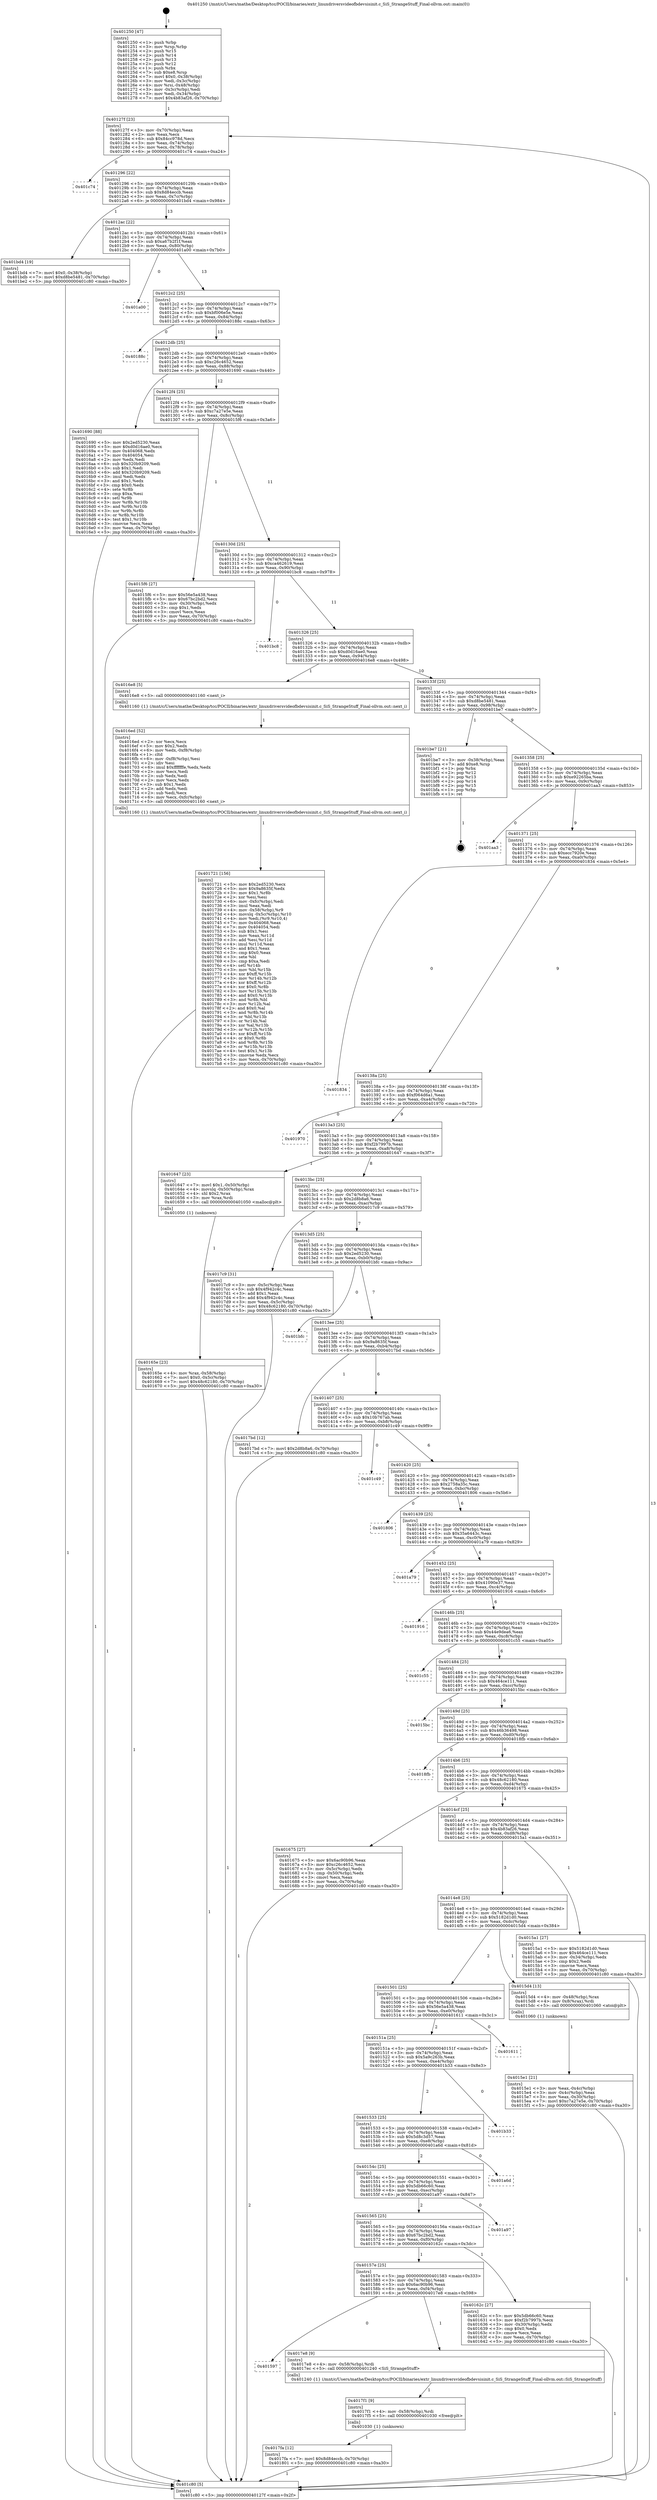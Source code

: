 digraph "0x401250" {
  label = "0x401250 (/mnt/c/Users/mathe/Desktop/tcc/POCII/binaries/extr_linuxdriversvideofbdevsisinit.c_SiS_StrangeStuff_Final-ollvm.out::main(0))"
  labelloc = "t"
  node[shape=record]

  Entry [label="",width=0.3,height=0.3,shape=circle,fillcolor=black,style=filled]
  "0x40127f" [label="{
     0x40127f [23]\l
     | [instrs]\l
     &nbsp;&nbsp;0x40127f \<+3\>: mov -0x70(%rbp),%eax\l
     &nbsp;&nbsp;0x401282 \<+2\>: mov %eax,%ecx\l
     &nbsp;&nbsp;0x401284 \<+6\>: sub $0x84cc978d,%ecx\l
     &nbsp;&nbsp;0x40128a \<+3\>: mov %eax,-0x74(%rbp)\l
     &nbsp;&nbsp;0x40128d \<+3\>: mov %ecx,-0x78(%rbp)\l
     &nbsp;&nbsp;0x401290 \<+6\>: je 0000000000401c74 \<main+0xa24\>\l
  }"]
  "0x401c74" [label="{
     0x401c74\l
  }", style=dashed]
  "0x401296" [label="{
     0x401296 [22]\l
     | [instrs]\l
     &nbsp;&nbsp;0x401296 \<+5\>: jmp 000000000040129b \<main+0x4b\>\l
     &nbsp;&nbsp;0x40129b \<+3\>: mov -0x74(%rbp),%eax\l
     &nbsp;&nbsp;0x40129e \<+5\>: sub $0x8d84eccb,%eax\l
     &nbsp;&nbsp;0x4012a3 \<+3\>: mov %eax,-0x7c(%rbp)\l
     &nbsp;&nbsp;0x4012a6 \<+6\>: je 0000000000401bd4 \<main+0x984\>\l
  }"]
  Exit [label="",width=0.3,height=0.3,shape=circle,fillcolor=black,style=filled,peripheries=2]
  "0x401bd4" [label="{
     0x401bd4 [19]\l
     | [instrs]\l
     &nbsp;&nbsp;0x401bd4 \<+7\>: movl $0x0,-0x38(%rbp)\l
     &nbsp;&nbsp;0x401bdb \<+7\>: movl $0xd8be5481,-0x70(%rbp)\l
     &nbsp;&nbsp;0x401be2 \<+5\>: jmp 0000000000401c80 \<main+0xa30\>\l
  }"]
  "0x4012ac" [label="{
     0x4012ac [22]\l
     | [instrs]\l
     &nbsp;&nbsp;0x4012ac \<+5\>: jmp 00000000004012b1 \<main+0x61\>\l
     &nbsp;&nbsp;0x4012b1 \<+3\>: mov -0x74(%rbp),%eax\l
     &nbsp;&nbsp;0x4012b4 \<+5\>: sub $0xa67b2f1f,%eax\l
     &nbsp;&nbsp;0x4012b9 \<+3\>: mov %eax,-0x80(%rbp)\l
     &nbsp;&nbsp;0x4012bc \<+6\>: je 0000000000401a00 \<main+0x7b0\>\l
  }"]
  "0x4017fa" [label="{
     0x4017fa [12]\l
     | [instrs]\l
     &nbsp;&nbsp;0x4017fa \<+7\>: movl $0x8d84eccb,-0x70(%rbp)\l
     &nbsp;&nbsp;0x401801 \<+5\>: jmp 0000000000401c80 \<main+0xa30\>\l
  }"]
  "0x401a00" [label="{
     0x401a00\l
  }", style=dashed]
  "0x4012c2" [label="{
     0x4012c2 [25]\l
     | [instrs]\l
     &nbsp;&nbsp;0x4012c2 \<+5\>: jmp 00000000004012c7 \<main+0x77\>\l
     &nbsp;&nbsp;0x4012c7 \<+3\>: mov -0x74(%rbp),%eax\l
     &nbsp;&nbsp;0x4012ca \<+5\>: sub $0xbf006e5e,%eax\l
     &nbsp;&nbsp;0x4012cf \<+6\>: mov %eax,-0x84(%rbp)\l
     &nbsp;&nbsp;0x4012d5 \<+6\>: je 000000000040188c \<main+0x63c\>\l
  }"]
  "0x4017f1" [label="{
     0x4017f1 [9]\l
     | [instrs]\l
     &nbsp;&nbsp;0x4017f1 \<+4\>: mov -0x58(%rbp),%rdi\l
     &nbsp;&nbsp;0x4017f5 \<+5\>: call 0000000000401030 \<free@plt\>\l
     | [calls]\l
     &nbsp;&nbsp;0x401030 \{1\} (unknown)\l
  }"]
  "0x40188c" [label="{
     0x40188c\l
  }", style=dashed]
  "0x4012db" [label="{
     0x4012db [25]\l
     | [instrs]\l
     &nbsp;&nbsp;0x4012db \<+5\>: jmp 00000000004012e0 \<main+0x90\>\l
     &nbsp;&nbsp;0x4012e0 \<+3\>: mov -0x74(%rbp),%eax\l
     &nbsp;&nbsp;0x4012e3 \<+5\>: sub $0xc26c4652,%eax\l
     &nbsp;&nbsp;0x4012e8 \<+6\>: mov %eax,-0x88(%rbp)\l
     &nbsp;&nbsp;0x4012ee \<+6\>: je 0000000000401690 \<main+0x440\>\l
  }"]
  "0x401597" [label="{
     0x401597\l
  }", style=dashed]
  "0x401690" [label="{
     0x401690 [88]\l
     | [instrs]\l
     &nbsp;&nbsp;0x401690 \<+5\>: mov $0x2ed5230,%eax\l
     &nbsp;&nbsp;0x401695 \<+5\>: mov $0xd0d16ae0,%ecx\l
     &nbsp;&nbsp;0x40169a \<+7\>: mov 0x404068,%edx\l
     &nbsp;&nbsp;0x4016a1 \<+7\>: mov 0x404054,%esi\l
     &nbsp;&nbsp;0x4016a8 \<+2\>: mov %edx,%edi\l
     &nbsp;&nbsp;0x4016aa \<+6\>: sub $0x320b9209,%edi\l
     &nbsp;&nbsp;0x4016b0 \<+3\>: sub $0x1,%edi\l
     &nbsp;&nbsp;0x4016b3 \<+6\>: add $0x320b9209,%edi\l
     &nbsp;&nbsp;0x4016b9 \<+3\>: imul %edi,%edx\l
     &nbsp;&nbsp;0x4016bc \<+3\>: and $0x1,%edx\l
     &nbsp;&nbsp;0x4016bf \<+3\>: cmp $0x0,%edx\l
     &nbsp;&nbsp;0x4016c2 \<+4\>: sete %r8b\l
     &nbsp;&nbsp;0x4016c6 \<+3\>: cmp $0xa,%esi\l
     &nbsp;&nbsp;0x4016c9 \<+4\>: setl %r9b\l
     &nbsp;&nbsp;0x4016cd \<+3\>: mov %r8b,%r10b\l
     &nbsp;&nbsp;0x4016d0 \<+3\>: and %r9b,%r10b\l
     &nbsp;&nbsp;0x4016d3 \<+3\>: xor %r9b,%r8b\l
     &nbsp;&nbsp;0x4016d6 \<+3\>: or %r8b,%r10b\l
     &nbsp;&nbsp;0x4016d9 \<+4\>: test $0x1,%r10b\l
     &nbsp;&nbsp;0x4016dd \<+3\>: cmovne %ecx,%eax\l
     &nbsp;&nbsp;0x4016e0 \<+3\>: mov %eax,-0x70(%rbp)\l
     &nbsp;&nbsp;0x4016e3 \<+5\>: jmp 0000000000401c80 \<main+0xa30\>\l
  }"]
  "0x4012f4" [label="{
     0x4012f4 [25]\l
     | [instrs]\l
     &nbsp;&nbsp;0x4012f4 \<+5\>: jmp 00000000004012f9 \<main+0xa9\>\l
     &nbsp;&nbsp;0x4012f9 \<+3\>: mov -0x74(%rbp),%eax\l
     &nbsp;&nbsp;0x4012fc \<+5\>: sub $0xc7a27e5e,%eax\l
     &nbsp;&nbsp;0x401301 \<+6\>: mov %eax,-0x8c(%rbp)\l
     &nbsp;&nbsp;0x401307 \<+6\>: je 00000000004015f6 \<main+0x3a6\>\l
  }"]
  "0x4017e8" [label="{
     0x4017e8 [9]\l
     | [instrs]\l
     &nbsp;&nbsp;0x4017e8 \<+4\>: mov -0x58(%rbp),%rdi\l
     &nbsp;&nbsp;0x4017ec \<+5\>: call 0000000000401240 \<SiS_StrangeStuff\>\l
     | [calls]\l
     &nbsp;&nbsp;0x401240 \{1\} (/mnt/c/Users/mathe/Desktop/tcc/POCII/binaries/extr_linuxdriversvideofbdevsisinit.c_SiS_StrangeStuff_Final-ollvm.out::SiS_StrangeStuff)\l
  }"]
  "0x4015f6" [label="{
     0x4015f6 [27]\l
     | [instrs]\l
     &nbsp;&nbsp;0x4015f6 \<+5\>: mov $0x56e5a438,%eax\l
     &nbsp;&nbsp;0x4015fb \<+5\>: mov $0x67bc2bd2,%ecx\l
     &nbsp;&nbsp;0x401600 \<+3\>: mov -0x30(%rbp),%edx\l
     &nbsp;&nbsp;0x401603 \<+3\>: cmp $0x1,%edx\l
     &nbsp;&nbsp;0x401606 \<+3\>: cmovl %ecx,%eax\l
     &nbsp;&nbsp;0x401609 \<+3\>: mov %eax,-0x70(%rbp)\l
     &nbsp;&nbsp;0x40160c \<+5\>: jmp 0000000000401c80 \<main+0xa30\>\l
  }"]
  "0x40130d" [label="{
     0x40130d [25]\l
     | [instrs]\l
     &nbsp;&nbsp;0x40130d \<+5\>: jmp 0000000000401312 \<main+0xc2\>\l
     &nbsp;&nbsp;0x401312 \<+3\>: mov -0x74(%rbp),%eax\l
     &nbsp;&nbsp;0x401315 \<+5\>: sub $0xca462619,%eax\l
     &nbsp;&nbsp;0x40131a \<+6\>: mov %eax,-0x90(%rbp)\l
     &nbsp;&nbsp;0x401320 \<+6\>: je 0000000000401bc8 \<main+0x978\>\l
  }"]
  "0x401721" [label="{
     0x401721 [156]\l
     | [instrs]\l
     &nbsp;&nbsp;0x401721 \<+5\>: mov $0x2ed5230,%ecx\l
     &nbsp;&nbsp;0x401726 \<+5\>: mov $0x9a8635f,%edx\l
     &nbsp;&nbsp;0x40172b \<+3\>: mov $0x1,%r8b\l
     &nbsp;&nbsp;0x40172e \<+2\>: xor %esi,%esi\l
     &nbsp;&nbsp;0x401730 \<+6\>: mov -0xfc(%rbp),%edi\l
     &nbsp;&nbsp;0x401736 \<+3\>: imul %eax,%edi\l
     &nbsp;&nbsp;0x401739 \<+4\>: mov -0x58(%rbp),%r9\l
     &nbsp;&nbsp;0x40173d \<+4\>: movslq -0x5c(%rbp),%r10\l
     &nbsp;&nbsp;0x401741 \<+4\>: mov %edi,(%r9,%r10,4)\l
     &nbsp;&nbsp;0x401745 \<+7\>: mov 0x404068,%eax\l
     &nbsp;&nbsp;0x40174c \<+7\>: mov 0x404054,%edi\l
     &nbsp;&nbsp;0x401753 \<+3\>: sub $0x1,%esi\l
     &nbsp;&nbsp;0x401756 \<+3\>: mov %eax,%r11d\l
     &nbsp;&nbsp;0x401759 \<+3\>: add %esi,%r11d\l
     &nbsp;&nbsp;0x40175c \<+4\>: imul %r11d,%eax\l
     &nbsp;&nbsp;0x401760 \<+3\>: and $0x1,%eax\l
     &nbsp;&nbsp;0x401763 \<+3\>: cmp $0x0,%eax\l
     &nbsp;&nbsp;0x401766 \<+3\>: sete %bl\l
     &nbsp;&nbsp;0x401769 \<+3\>: cmp $0xa,%edi\l
     &nbsp;&nbsp;0x40176c \<+4\>: setl %r14b\l
     &nbsp;&nbsp;0x401770 \<+3\>: mov %bl,%r15b\l
     &nbsp;&nbsp;0x401773 \<+4\>: xor $0xff,%r15b\l
     &nbsp;&nbsp;0x401777 \<+3\>: mov %r14b,%r12b\l
     &nbsp;&nbsp;0x40177a \<+4\>: xor $0xff,%r12b\l
     &nbsp;&nbsp;0x40177e \<+4\>: xor $0x0,%r8b\l
     &nbsp;&nbsp;0x401782 \<+3\>: mov %r15b,%r13b\l
     &nbsp;&nbsp;0x401785 \<+4\>: and $0x0,%r13b\l
     &nbsp;&nbsp;0x401789 \<+3\>: and %r8b,%bl\l
     &nbsp;&nbsp;0x40178c \<+3\>: mov %r12b,%al\l
     &nbsp;&nbsp;0x40178f \<+2\>: and $0x0,%al\l
     &nbsp;&nbsp;0x401791 \<+3\>: and %r8b,%r14b\l
     &nbsp;&nbsp;0x401794 \<+3\>: or %bl,%r13b\l
     &nbsp;&nbsp;0x401797 \<+3\>: or %r14b,%al\l
     &nbsp;&nbsp;0x40179a \<+3\>: xor %al,%r13b\l
     &nbsp;&nbsp;0x40179d \<+3\>: or %r12b,%r15b\l
     &nbsp;&nbsp;0x4017a0 \<+4\>: xor $0xff,%r15b\l
     &nbsp;&nbsp;0x4017a4 \<+4\>: or $0x0,%r8b\l
     &nbsp;&nbsp;0x4017a8 \<+3\>: and %r8b,%r15b\l
     &nbsp;&nbsp;0x4017ab \<+3\>: or %r15b,%r13b\l
     &nbsp;&nbsp;0x4017ae \<+4\>: test $0x1,%r13b\l
     &nbsp;&nbsp;0x4017b2 \<+3\>: cmovne %edx,%ecx\l
     &nbsp;&nbsp;0x4017b5 \<+3\>: mov %ecx,-0x70(%rbp)\l
     &nbsp;&nbsp;0x4017b8 \<+5\>: jmp 0000000000401c80 \<main+0xa30\>\l
  }"]
  "0x401bc8" [label="{
     0x401bc8\l
  }", style=dashed]
  "0x401326" [label="{
     0x401326 [25]\l
     | [instrs]\l
     &nbsp;&nbsp;0x401326 \<+5\>: jmp 000000000040132b \<main+0xdb\>\l
     &nbsp;&nbsp;0x40132b \<+3\>: mov -0x74(%rbp),%eax\l
     &nbsp;&nbsp;0x40132e \<+5\>: sub $0xd0d16ae0,%eax\l
     &nbsp;&nbsp;0x401333 \<+6\>: mov %eax,-0x94(%rbp)\l
     &nbsp;&nbsp;0x401339 \<+6\>: je 00000000004016e8 \<main+0x498\>\l
  }"]
  "0x4016ed" [label="{
     0x4016ed [52]\l
     | [instrs]\l
     &nbsp;&nbsp;0x4016ed \<+2\>: xor %ecx,%ecx\l
     &nbsp;&nbsp;0x4016ef \<+5\>: mov $0x2,%edx\l
     &nbsp;&nbsp;0x4016f4 \<+6\>: mov %edx,-0xf8(%rbp)\l
     &nbsp;&nbsp;0x4016fa \<+1\>: cltd\l
     &nbsp;&nbsp;0x4016fb \<+6\>: mov -0xf8(%rbp),%esi\l
     &nbsp;&nbsp;0x401701 \<+2\>: idiv %esi\l
     &nbsp;&nbsp;0x401703 \<+6\>: imul $0xfffffffe,%edx,%edx\l
     &nbsp;&nbsp;0x401709 \<+2\>: mov %ecx,%edi\l
     &nbsp;&nbsp;0x40170b \<+2\>: sub %edx,%edi\l
     &nbsp;&nbsp;0x40170d \<+2\>: mov %ecx,%edx\l
     &nbsp;&nbsp;0x40170f \<+3\>: sub $0x1,%edx\l
     &nbsp;&nbsp;0x401712 \<+2\>: add %edx,%edi\l
     &nbsp;&nbsp;0x401714 \<+2\>: sub %edi,%ecx\l
     &nbsp;&nbsp;0x401716 \<+6\>: mov %ecx,-0xfc(%rbp)\l
     &nbsp;&nbsp;0x40171c \<+5\>: call 0000000000401160 \<next_i\>\l
     | [calls]\l
     &nbsp;&nbsp;0x401160 \{1\} (/mnt/c/Users/mathe/Desktop/tcc/POCII/binaries/extr_linuxdriversvideofbdevsisinit.c_SiS_StrangeStuff_Final-ollvm.out::next_i)\l
  }"]
  "0x4016e8" [label="{
     0x4016e8 [5]\l
     | [instrs]\l
     &nbsp;&nbsp;0x4016e8 \<+5\>: call 0000000000401160 \<next_i\>\l
     | [calls]\l
     &nbsp;&nbsp;0x401160 \{1\} (/mnt/c/Users/mathe/Desktop/tcc/POCII/binaries/extr_linuxdriversvideofbdevsisinit.c_SiS_StrangeStuff_Final-ollvm.out::next_i)\l
  }"]
  "0x40133f" [label="{
     0x40133f [25]\l
     | [instrs]\l
     &nbsp;&nbsp;0x40133f \<+5\>: jmp 0000000000401344 \<main+0xf4\>\l
     &nbsp;&nbsp;0x401344 \<+3\>: mov -0x74(%rbp),%eax\l
     &nbsp;&nbsp;0x401347 \<+5\>: sub $0xd8be5481,%eax\l
     &nbsp;&nbsp;0x40134c \<+6\>: mov %eax,-0x98(%rbp)\l
     &nbsp;&nbsp;0x401352 \<+6\>: je 0000000000401be7 \<main+0x997\>\l
  }"]
  "0x40165e" [label="{
     0x40165e [23]\l
     | [instrs]\l
     &nbsp;&nbsp;0x40165e \<+4\>: mov %rax,-0x58(%rbp)\l
     &nbsp;&nbsp;0x401662 \<+7\>: movl $0x0,-0x5c(%rbp)\l
     &nbsp;&nbsp;0x401669 \<+7\>: movl $0x48c62180,-0x70(%rbp)\l
     &nbsp;&nbsp;0x401670 \<+5\>: jmp 0000000000401c80 \<main+0xa30\>\l
  }"]
  "0x401be7" [label="{
     0x401be7 [21]\l
     | [instrs]\l
     &nbsp;&nbsp;0x401be7 \<+3\>: mov -0x38(%rbp),%eax\l
     &nbsp;&nbsp;0x401bea \<+7\>: add $0xe8,%rsp\l
     &nbsp;&nbsp;0x401bf1 \<+1\>: pop %rbx\l
     &nbsp;&nbsp;0x401bf2 \<+2\>: pop %r12\l
     &nbsp;&nbsp;0x401bf4 \<+2\>: pop %r13\l
     &nbsp;&nbsp;0x401bf6 \<+2\>: pop %r14\l
     &nbsp;&nbsp;0x401bf8 \<+2\>: pop %r15\l
     &nbsp;&nbsp;0x401bfa \<+1\>: pop %rbp\l
     &nbsp;&nbsp;0x401bfb \<+1\>: ret\l
  }"]
  "0x401358" [label="{
     0x401358 [25]\l
     | [instrs]\l
     &nbsp;&nbsp;0x401358 \<+5\>: jmp 000000000040135d \<main+0x10d\>\l
     &nbsp;&nbsp;0x40135d \<+3\>: mov -0x74(%rbp),%eax\l
     &nbsp;&nbsp;0x401360 \<+5\>: sub $0xe92265ba,%eax\l
     &nbsp;&nbsp;0x401365 \<+6\>: mov %eax,-0x9c(%rbp)\l
     &nbsp;&nbsp;0x40136b \<+6\>: je 0000000000401aa3 \<main+0x853\>\l
  }"]
  "0x40157e" [label="{
     0x40157e [25]\l
     | [instrs]\l
     &nbsp;&nbsp;0x40157e \<+5\>: jmp 0000000000401583 \<main+0x333\>\l
     &nbsp;&nbsp;0x401583 \<+3\>: mov -0x74(%rbp),%eax\l
     &nbsp;&nbsp;0x401586 \<+5\>: sub $0x6ac90b96,%eax\l
     &nbsp;&nbsp;0x40158b \<+6\>: mov %eax,-0xf4(%rbp)\l
     &nbsp;&nbsp;0x401591 \<+6\>: je 00000000004017e8 \<main+0x598\>\l
  }"]
  "0x401aa3" [label="{
     0x401aa3\l
  }", style=dashed]
  "0x401371" [label="{
     0x401371 [25]\l
     | [instrs]\l
     &nbsp;&nbsp;0x401371 \<+5\>: jmp 0000000000401376 \<main+0x126\>\l
     &nbsp;&nbsp;0x401376 \<+3\>: mov -0x74(%rbp),%eax\l
     &nbsp;&nbsp;0x401379 \<+5\>: sub $0xecc7920e,%eax\l
     &nbsp;&nbsp;0x40137e \<+6\>: mov %eax,-0xa0(%rbp)\l
     &nbsp;&nbsp;0x401384 \<+6\>: je 0000000000401834 \<main+0x5e4\>\l
  }"]
  "0x40162c" [label="{
     0x40162c [27]\l
     | [instrs]\l
     &nbsp;&nbsp;0x40162c \<+5\>: mov $0x5db66c60,%eax\l
     &nbsp;&nbsp;0x401631 \<+5\>: mov $0xf2b7997b,%ecx\l
     &nbsp;&nbsp;0x401636 \<+3\>: mov -0x30(%rbp),%edx\l
     &nbsp;&nbsp;0x401639 \<+3\>: cmp $0x0,%edx\l
     &nbsp;&nbsp;0x40163c \<+3\>: cmove %ecx,%eax\l
     &nbsp;&nbsp;0x40163f \<+3\>: mov %eax,-0x70(%rbp)\l
     &nbsp;&nbsp;0x401642 \<+5\>: jmp 0000000000401c80 \<main+0xa30\>\l
  }"]
  "0x401834" [label="{
     0x401834\l
  }", style=dashed]
  "0x40138a" [label="{
     0x40138a [25]\l
     | [instrs]\l
     &nbsp;&nbsp;0x40138a \<+5\>: jmp 000000000040138f \<main+0x13f\>\l
     &nbsp;&nbsp;0x40138f \<+3\>: mov -0x74(%rbp),%eax\l
     &nbsp;&nbsp;0x401392 \<+5\>: sub $0xf064d6a1,%eax\l
     &nbsp;&nbsp;0x401397 \<+6\>: mov %eax,-0xa4(%rbp)\l
     &nbsp;&nbsp;0x40139d \<+6\>: je 0000000000401970 \<main+0x720\>\l
  }"]
  "0x401565" [label="{
     0x401565 [25]\l
     | [instrs]\l
     &nbsp;&nbsp;0x401565 \<+5\>: jmp 000000000040156a \<main+0x31a\>\l
     &nbsp;&nbsp;0x40156a \<+3\>: mov -0x74(%rbp),%eax\l
     &nbsp;&nbsp;0x40156d \<+5\>: sub $0x67bc2bd2,%eax\l
     &nbsp;&nbsp;0x401572 \<+6\>: mov %eax,-0xf0(%rbp)\l
     &nbsp;&nbsp;0x401578 \<+6\>: je 000000000040162c \<main+0x3dc\>\l
  }"]
  "0x401970" [label="{
     0x401970\l
  }", style=dashed]
  "0x4013a3" [label="{
     0x4013a3 [25]\l
     | [instrs]\l
     &nbsp;&nbsp;0x4013a3 \<+5\>: jmp 00000000004013a8 \<main+0x158\>\l
     &nbsp;&nbsp;0x4013a8 \<+3\>: mov -0x74(%rbp),%eax\l
     &nbsp;&nbsp;0x4013ab \<+5\>: sub $0xf2b7997b,%eax\l
     &nbsp;&nbsp;0x4013b0 \<+6\>: mov %eax,-0xa8(%rbp)\l
     &nbsp;&nbsp;0x4013b6 \<+6\>: je 0000000000401647 \<main+0x3f7\>\l
  }"]
  "0x401a97" [label="{
     0x401a97\l
  }", style=dashed]
  "0x401647" [label="{
     0x401647 [23]\l
     | [instrs]\l
     &nbsp;&nbsp;0x401647 \<+7\>: movl $0x1,-0x50(%rbp)\l
     &nbsp;&nbsp;0x40164e \<+4\>: movslq -0x50(%rbp),%rax\l
     &nbsp;&nbsp;0x401652 \<+4\>: shl $0x2,%rax\l
     &nbsp;&nbsp;0x401656 \<+3\>: mov %rax,%rdi\l
     &nbsp;&nbsp;0x401659 \<+5\>: call 0000000000401050 \<malloc@plt\>\l
     | [calls]\l
     &nbsp;&nbsp;0x401050 \{1\} (unknown)\l
  }"]
  "0x4013bc" [label="{
     0x4013bc [25]\l
     | [instrs]\l
     &nbsp;&nbsp;0x4013bc \<+5\>: jmp 00000000004013c1 \<main+0x171\>\l
     &nbsp;&nbsp;0x4013c1 \<+3\>: mov -0x74(%rbp),%eax\l
     &nbsp;&nbsp;0x4013c4 \<+5\>: sub $0x2d8b8a6,%eax\l
     &nbsp;&nbsp;0x4013c9 \<+6\>: mov %eax,-0xac(%rbp)\l
     &nbsp;&nbsp;0x4013cf \<+6\>: je 00000000004017c9 \<main+0x579\>\l
  }"]
  "0x40154c" [label="{
     0x40154c [25]\l
     | [instrs]\l
     &nbsp;&nbsp;0x40154c \<+5\>: jmp 0000000000401551 \<main+0x301\>\l
     &nbsp;&nbsp;0x401551 \<+3\>: mov -0x74(%rbp),%eax\l
     &nbsp;&nbsp;0x401554 \<+5\>: sub $0x5db66c60,%eax\l
     &nbsp;&nbsp;0x401559 \<+6\>: mov %eax,-0xec(%rbp)\l
     &nbsp;&nbsp;0x40155f \<+6\>: je 0000000000401a97 \<main+0x847\>\l
  }"]
  "0x4017c9" [label="{
     0x4017c9 [31]\l
     | [instrs]\l
     &nbsp;&nbsp;0x4017c9 \<+3\>: mov -0x5c(%rbp),%eax\l
     &nbsp;&nbsp;0x4017cc \<+5\>: sub $0x4f942c4c,%eax\l
     &nbsp;&nbsp;0x4017d1 \<+3\>: add $0x1,%eax\l
     &nbsp;&nbsp;0x4017d4 \<+5\>: add $0x4f942c4c,%eax\l
     &nbsp;&nbsp;0x4017d9 \<+3\>: mov %eax,-0x5c(%rbp)\l
     &nbsp;&nbsp;0x4017dc \<+7\>: movl $0x48c62180,-0x70(%rbp)\l
     &nbsp;&nbsp;0x4017e3 \<+5\>: jmp 0000000000401c80 \<main+0xa30\>\l
  }"]
  "0x4013d5" [label="{
     0x4013d5 [25]\l
     | [instrs]\l
     &nbsp;&nbsp;0x4013d5 \<+5\>: jmp 00000000004013da \<main+0x18a\>\l
     &nbsp;&nbsp;0x4013da \<+3\>: mov -0x74(%rbp),%eax\l
     &nbsp;&nbsp;0x4013dd \<+5\>: sub $0x2ed5230,%eax\l
     &nbsp;&nbsp;0x4013e2 \<+6\>: mov %eax,-0xb0(%rbp)\l
     &nbsp;&nbsp;0x4013e8 \<+6\>: je 0000000000401bfc \<main+0x9ac\>\l
  }"]
  "0x401a6d" [label="{
     0x401a6d\l
  }", style=dashed]
  "0x401bfc" [label="{
     0x401bfc\l
  }", style=dashed]
  "0x4013ee" [label="{
     0x4013ee [25]\l
     | [instrs]\l
     &nbsp;&nbsp;0x4013ee \<+5\>: jmp 00000000004013f3 \<main+0x1a3\>\l
     &nbsp;&nbsp;0x4013f3 \<+3\>: mov -0x74(%rbp),%eax\l
     &nbsp;&nbsp;0x4013f6 \<+5\>: sub $0x9a8635f,%eax\l
     &nbsp;&nbsp;0x4013fb \<+6\>: mov %eax,-0xb4(%rbp)\l
     &nbsp;&nbsp;0x401401 \<+6\>: je 00000000004017bd \<main+0x56d\>\l
  }"]
  "0x401533" [label="{
     0x401533 [25]\l
     | [instrs]\l
     &nbsp;&nbsp;0x401533 \<+5\>: jmp 0000000000401538 \<main+0x2e8\>\l
     &nbsp;&nbsp;0x401538 \<+3\>: mov -0x74(%rbp),%eax\l
     &nbsp;&nbsp;0x40153b \<+5\>: sub $0x5d8c3d57,%eax\l
     &nbsp;&nbsp;0x401540 \<+6\>: mov %eax,-0xe8(%rbp)\l
     &nbsp;&nbsp;0x401546 \<+6\>: je 0000000000401a6d \<main+0x81d\>\l
  }"]
  "0x4017bd" [label="{
     0x4017bd [12]\l
     | [instrs]\l
     &nbsp;&nbsp;0x4017bd \<+7\>: movl $0x2d8b8a6,-0x70(%rbp)\l
     &nbsp;&nbsp;0x4017c4 \<+5\>: jmp 0000000000401c80 \<main+0xa30\>\l
  }"]
  "0x401407" [label="{
     0x401407 [25]\l
     | [instrs]\l
     &nbsp;&nbsp;0x401407 \<+5\>: jmp 000000000040140c \<main+0x1bc\>\l
     &nbsp;&nbsp;0x40140c \<+3\>: mov -0x74(%rbp),%eax\l
     &nbsp;&nbsp;0x40140f \<+5\>: sub $0x10b767ab,%eax\l
     &nbsp;&nbsp;0x401414 \<+6\>: mov %eax,-0xb8(%rbp)\l
     &nbsp;&nbsp;0x40141a \<+6\>: je 0000000000401c49 \<main+0x9f9\>\l
  }"]
  "0x401b33" [label="{
     0x401b33\l
  }", style=dashed]
  "0x401c49" [label="{
     0x401c49\l
  }", style=dashed]
  "0x401420" [label="{
     0x401420 [25]\l
     | [instrs]\l
     &nbsp;&nbsp;0x401420 \<+5\>: jmp 0000000000401425 \<main+0x1d5\>\l
     &nbsp;&nbsp;0x401425 \<+3\>: mov -0x74(%rbp),%eax\l
     &nbsp;&nbsp;0x401428 \<+5\>: sub $0x2758a35c,%eax\l
     &nbsp;&nbsp;0x40142d \<+6\>: mov %eax,-0xbc(%rbp)\l
     &nbsp;&nbsp;0x401433 \<+6\>: je 0000000000401806 \<main+0x5b6\>\l
  }"]
  "0x40151a" [label="{
     0x40151a [25]\l
     | [instrs]\l
     &nbsp;&nbsp;0x40151a \<+5\>: jmp 000000000040151f \<main+0x2cf\>\l
     &nbsp;&nbsp;0x40151f \<+3\>: mov -0x74(%rbp),%eax\l
     &nbsp;&nbsp;0x401522 \<+5\>: sub $0x5a9c263b,%eax\l
     &nbsp;&nbsp;0x401527 \<+6\>: mov %eax,-0xe4(%rbp)\l
     &nbsp;&nbsp;0x40152d \<+6\>: je 0000000000401b33 \<main+0x8e3\>\l
  }"]
  "0x401806" [label="{
     0x401806\l
  }", style=dashed]
  "0x401439" [label="{
     0x401439 [25]\l
     | [instrs]\l
     &nbsp;&nbsp;0x401439 \<+5\>: jmp 000000000040143e \<main+0x1ee\>\l
     &nbsp;&nbsp;0x40143e \<+3\>: mov -0x74(%rbp),%eax\l
     &nbsp;&nbsp;0x401441 \<+5\>: sub $0x35a6443c,%eax\l
     &nbsp;&nbsp;0x401446 \<+6\>: mov %eax,-0xc0(%rbp)\l
     &nbsp;&nbsp;0x40144c \<+6\>: je 0000000000401a79 \<main+0x829\>\l
  }"]
  "0x401611" [label="{
     0x401611\l
  }", style=dashed]
  "0x401a79" [label="{
     0x401a79\l
  }", style=dashed]
  "0x401452" [label="{
     0x401452 [25]\l
     | [instrs]\l
     &nbsp;&nbsp;0x401452 \<+5\>: jmp 0000000000401457 \<main+0x207\>\l
     &nbsp;&nbsp;0x401457 \<+3\>: mov -0x74(%rbp),%eax\l
     &nbsp;&nbsp;0x40145a \<+5\>: sub $0x41090e37,%eax\l
     &nbsp;&nbsp;0x40145f \<+6\>: mov %eax,-0xc4(%rbp)\l
     &nbsp;&nbsp;0x401465 \<+6\>: je 0000000000401916 \<main+0x6c6\>\l
  }"]
  "0x4015e1" [label="{
     0x4015e1 [21]\l
     | [instrs]\l
     &nbsp;&nbsp;0x4015e1 \<+3\>: mov %eax,-0x4c(%rbp)\l
     &nbsp;&nbsp;0x4015e4 \<+3\>: mov -0x4c(%rbp),%eax\l
     &nbsp;&nbsp;0x4015e7 \<+3\>: mov %eax,-0x30(%rbp)\l
     &nbsp;&nbsp;0x4015ea \<+7\>: movl $0xc7a27e5e,-0x70(%rbp)\l
     &nbsp;&nbsp;0x4015f1 \<+5\>: jmp 0000000000401c80 \<main+0xa30\>\l
  }"]
  "0x401916" [label="{
     0x401916\l
  }", style=dashed]
  "0x40146b" [label="{
     0x40146b [25]\l
     | [instrs]\l
     &nbsp;&nbsp;0x40146b \<+5\>: jmp 0000000000401470 \<main+0x220\>\l
     &nbsp;&nbsp;0x401470 \<+3\>: mov -0x74(%rbp),%eax\l
     &nbsp;&nbsp;0x401473 \<+5\>: sub $0x44e9dea6,%eax\l
     &nbsp;&nbsp;0x401478 \<+6\>: mov %eax,-0xc8(%rbp)\l
     &nbsp;&nbsp;0x40147e \<+6\>: je 0000000000401c55 \<main+0xa05\>\l
  }"]
  "0x401501" [label="{
     0x401501 [25]\l
     | [instrs]\l
     &nbsp;&nbsp;0x401501 \<+5\>: jmp 0000000000401506 \<main+0x2b6\>\l
     &nbsp;&nbsp;0x401506 \<+3\>: mov -0x74(%rbp),%eax\l
     &nbsp;&nbsp;0x401509 \<+5\>: sub $0x56e5a438,%eax\l
     &nbsp;&nbsp;0x40150e \<+6\>: mov %eax,-0xe0(%rbp)\l
     &nbsp;&nbsp;0x401514 \<+6\>: je 0000000000401611 \<main+0x3c1\>\l
  }"]
  "0x401c55" [label="{
     0x401c55\l
  }", style=dashed]
  "0x401484" [label="{
     0x401484 [25]\l
     | [instrs]\l
     &nbsp;&nbsp;0x401484 \<+5\>: jmp 0000000000401489 \<main+0x239\>\l
     &nbsp;&nbsp;0x401489 \<+3\>: mov -0x74(%rbp),%eax\l
     &nbsp;&nbsp;0x40148c \<+5\>: sub $0x464ce111,%eax\l
     &nbsp;&nbsp;0x401491 \<+6\>: mov %eax,-0xcc(%rbp)\l
     &nbsp;&nbsp;0x401497 \<+6\>: je 00000000004015bc \<main+0x36c\>\l
  }"]
  "0x4015d4" [label="{
     0x4015d4 [13]\l
     | [instrs]\l
     &nbsp;&nbsp;0x4015d4 \<+4\>: mov -0x48(%rbp),%rax\l
     &nbsp;&nbsp;0x4015d8 \<+4\>: mov 0x8(%rax),%rdi\l
     &nbsp;&nbsp;0x4015dc \<+5\>: call 0000000000401060 \<atoi@plt\>\l
     | [calls]\l
     &nbsp;&nbsp;0x401060 \{1\} (unknown)\l
  }"]
  "0x4015bc" [label="{
     0x4015bc\l
  }", style=dashed]
  "0x40149d" [label="{
     0x40149d [25]\l
     | [instrs]\l
     &nbsp;&nbsp;0x40149d \<+5\>: jmp 00000000004014a2 \<main+0x252\>\l
     &nbsp;&nbsp;0x4014a2 \<+3\>: mov -0x74(%rbp),%eax\l
     &nbsp;&nbsp;0x4014a5 \<+5\>: sub $0x46b36498,%eax\l
     &nbsp;&nbsp;0x4014aa \<+6\>: mov %eax,-0xd0(%rbp)\l
     &nbsp;&nbsp;0x4014b0 \<+6\>: je 00000000004018fb \<main+0x6ab\>\l
  }"]
  "0x401250" [label="{
     0x401250 [47]\l
     | [instrs]\l
     &nbsp;&nbsp;0x401250 \<+1\>: push %rbp\l
     &nbsp;&nbsp;0x401251 \<+3\>: mov %rsp,%rbp\l
     &nbsp;&nbsp;0x401254 \<+2\>: push %r15\l
     &nbsp;&nbsp;0x401256 \<+2\>: push %r14\l
     &nbsp;&nbsp;0x401258 \<+2\>: push %r13\l
     &nbsp;&nbsp;0x40125a \<+2\>: push %r12\l
     &nbsp;&nbsp;0x40125c \<+1\>: push %rbx\l
     &nbsp;&nbsp;0x40125d \<+7\>: sub $0xe8,%rsp\l
     &nbsp;&nbsp;0x401264 \<+7\>: movl $0x0,-0x38(%rbp)\l
     &nbsp;&nbsp;0x40126b \<+3\>: mov %edi,-0x3c(%rbp)\l
     &nbsp;&nbsp;0x40126e \<+4\>: mov %rsi,-0x48(%rbp)\l
     &nbsp;&nbsp;0x401272 \<+3\>: mov -0x3c(%rbp),%edi\l
     &nbsp;&nbsp;0x401275 \<+3\>: mov %edi,-0x34(%rbp)\l
     &nbsp;&nbsp;0x401278 \<+7\>: movl $0x4b83af26,-0x70(%rbp)\l
  }"]
  "0x4018fb" [label="{
     0x4018fb\l
  }", style=dashed]
  "0x4014b6" [label="{
     0x4014b6 [25]\l
     | [instrs]\l
     &nbsp;&nbsp;0x4014b6 \<+5\>: jmp 00000000004014bb \<main+0x26b\>\l
     &nbsp;&nbsp;0x4014bb \<+3\>: mov -0x74(%rbp),%eax\l
     &nbsp;&nbsp;0x4014be \<+5\>: sub $0x48c62180,%eax\l
     &nbsp;&nbsp;0x4014c3 \<+6\>: mov %eax,-0xd4(%rbp)\l
     &nbsp;&nbsp;0x4014c9 \<+6\>: je 0000000000401675 \<main+0x425\>\l
  }"]
  "0x401c80" [label="{
     0x401c80 [5]\l
     | [instrs]\l
     &nbsp;&nbsp;0x401c80 \<+5\>: jmp 000000000040127f \<main+0x2f\>\l
  }"]
  "0x401675" [label="{
     0x401675 [27]\l
     | [instrs]\l
     &nbsp;&nbsp;0x401675 \<+5\>: mov $0x6ac90b96,%eax\l
     &nbsp;&nbsp;0x40167a \<+5\>: mov $0xc26c4652,%ecx\l
     &nbsp;&nbsp;0x40167f \<+3\>: mov -0x5c(%rbp),%edx\l
     &nbsp;&nbsp;0x401682 \<+3\>: cmp -0x50(%rbp),%edx\l
     &nbsp;&nbsp;0x401685 \<+3\>: cmovl %ecx,%eax\l
     &nbsp;&nbsp;0x401688 \<+3\>: mov %eax,-0x70(%rbp)\l
     &nbsp;&nbsp;0x40168b \<+5\>: jmp 0000000000401c80 \<main+0xa30\>\l
  }"]
  "0x4014cf" [label="{
     0x4014cf [25]\l
     | [instrs]\l
     &nbsp;&nbsp;0x4014cf \<+5\>: jmp 00000000004014d4 \<main+0x284\>\l
     &nbsp;&nbsp;0x4014d4 \<+3\>: mov -0x74(%rbp),%eax\l
     &nbsp;&nbsp;0x4014d7 \<+5\>: sub $0x4b83af26,%eax\l
     &nbsp;&nbsp;0x4014dc \<+6\>: mov %eax,-0xd8(%rbp)\l
     &nbsp;&nbsp;0x4014e2 \<+6\>: je 00000000004015a1 \<main+0x351\>\l
  }"]
  "0x4014e8" [label="{
     0x4014e8 [25]\l
     | [instrs]\l
     &nbsp;&nbsp;0x4014e8 \<+5\>: jmp 00000000004014ed \<main+0x29d\>\l
     &nbsp;&nbsp;0x4014ed \<+3\>: mov -0x74(%rbp),%eax\l
     &nbsp;&nbsp;0x4014f0 \<+5\>: sub $0x5182d1d0,%eax\l
     &nbsp;&nbsp;0x4014f5 \<+6\>: mov %eax,-0xdc(%rbp)\l
     &nbsp;&nbsp;0x4014fb \<+6\>: je 00000000004015d4 \<main+0x384\>\l
  }"]
  "0x4015a1" [label="{
     0x4015a1 [27]\l
     | [instrs]\l
     &nbsp;&nbsp;0x4015a1 \<+5\>: mov $0x5182d1d0,%eax\l
     &nbsp;&nbsp;0x4015a6 \<+5\>: mov $0x464ce111,%ecx\l
     &nbsp;&nbsp;0x4015ab \<+3\>: mov -0x34(%rbp),%edx\l
     &nbsp;&nbsp;0x4015ae \<+3\>: cmp $0x2,%edx\l
     &nbsp;&nbsp;0x4015b1 \<+3\>: cmovne %ecx,%eax\l
     &nbsp;&nbsp;0x4015b4 \<+3\>: mov %eax,-0x70(%rbp)\l
     &nbsp;&nbsp;0x4015b7 \<+5\>: jmp 0000000000401c80 \<main+0xa30\>\l
  }"]
  Entry -> "0x401250" [label=" 1"]
  "0x40127f" -> "0x401c74" [label=" 0"]
  "0x40127f" -> "0x401296" [label=" 14"]
  "0x401be7" -> Exit [label=" 1"]
  "0x401296" -> "0x401bd4" [label=" 1"]
  "0x401296" -> "0x4012ac" [label=" 13"]
  "0x401bd4" -> "0x401c80" [label=" 1"]
  "0x4012ac" -> "0x401a00" [label=" 0"]
  "0x4012ac" -> "0x4012c2" [label=" 13"]
  "0x4017fa" -> "0x401c80" [label=" 1"]
  "0x4012c2" -> "0x40188c" [label=" 0"]
  "0x4012c2" -> "0x4012db" [label=" 13"]
  "0x4017f1" -> "0x4017fa" [label=" 1"]
  "0x4012db" -> "0x401690" [label=" 1"]
  "0x4012db" -> "0x4012f4" [label=" 12"]
  "0x4017e8" -> "0x4017f1" [label=" 1"]
  "0x4012f4" -> "0x4015f6" [label=" 1"]
  "0x4012f4" -> "0x40130d" [label=" 11"]
  "0x40157e" -> "0x401597" [label=" 0"]
  "0x40130d" -> "0x401bc8" [label=" 0"]
  "0x40130d" -> "0x401326" [label=" 11"]
  "0x40157e" -> "0x4017e8" [label=" 1"]
  "0x401326" -> "0x4016e8" [label=" 1"]
  "0x401326" -> "0x40133f" [label=" 10"]
  "0x4017c9" -> "0x401c80" [label=" 1"]
  "0x40133f" -> "0x401be7" [label=" 1"]
  "0x40133f" -> "0x401358" [label=" 9"]
  "0x4017bd" -> "0x401c80" [label=" 1"]
  "0x401358" -> "0x401aa3" [label=" 0"]
  "0x401358" -> "0x401371" [label=" 9"]
  "0x401721" -> "0x401c80" [label=" 1"]
  "0x401371" -> "0x401834" [label=" 0"]
  "0x401371" -> "0x40138a" [label=" 9"]
  "0x4016ed" -> "0x401721" [label=" 1"]
  "0x40138a" -> "0x401970" [label=" 0"]
  "0x40138a" -> "0x4013a3" [label=" 9"]
  "0x401690" -> "0x401c80" [label=" 1"]
  "0x4013a3" -> "0x401647" [label=" 1"]
  "0x4013a3" -> "0x4013bc" [label=" 8"]
  "0x401675" -> "0x401c80" [label=" 2"]
  "0x4013bc" -> "0x4017c9" [label=" 1"]
  "0x4013bc" -> "0x4013d5" [label=" 7"]
  "0x401647" -> "0x40165e" [label=" 1"]
  "0x4013d5" -> "0x401bfc" [label=" 0"]
  "0x4013d5" -> "0x4013ee" [label=" 7"]
  "0x40162c" -> "0x401c80" [label=" 1"]
  "0x4013ee" -> "0x4017bd" [label=" 1"]
  "0x4013ee" -> "0x401407" [label=" 6"]
  "0x401565" -> "0x40162c" [label=" 1"]
  "0x401407" -> "0x401c49" [label=" 0"]
  "0x401407" -> "0x401420" [label=" 6"]
  "0x4016e8" -> "0x4016ed" [label=" 1"]
  "0x401420" -> "0x401806" [label=" 0"]
  "0x401420" -> "0x401439" [label=" 6"]
  "0x40154c" -> "0x401a97" [label=" 0"]
  "0x401439" -> "0x401a79" [label=" 0"]
  "0x401439" -> "0x401452" [label=" 6"]
  "0x40165e" -> "0x401c80" [label=" 1"]
  "0x401452" -> "0x401916" [label=" 0"]
  "0x401452" -> "0x40146b" [label=" 6"]
  "0x401533" -> "0x401a6d" [label=" 0"]
  "0x40146b" -> "0x401c55" [label=" 0"]
  "0x40146b" -> "0x401484" [label=" 6"]
  "0x401565" -> "0x40157e" [label=" 1"]
  "0x401484" -> "0x4015bc" [label=" 0"]
  "0x401484" -> "0x40149d" [label=" 6"]
  "0x40151a" -> "0x401533" [label=" 2"]
  "0x40149d" -> "0x4018fb" [label=" 0"]
  "0x40149d" -> "0x4014b6" [label=" 6"]
  "0x40154c" -> "0x401565" [label=" 2"]
  "0x4014b6" -> "0x401675" [label=" 2"]
  "0x4014b6" -> "0x4014cf" [label=" 4"]
  "0x401501" -> "0x40151a" [label=" 2"]
  "0x4014cf" -> "0x4015a1" [label=" 1"]
  "0x4014cf" -> "0x4014e8" [label=" 3"]
  "0x4015a1" -> "0x401c80" [label=" 1"]
  "0x401250" -> "0x40127f" [label=" 1"]
  "0x401c80" -> "0x40127f" [label=" 13"]
  "0x40151a" -> "0x401b33" [label=" 0"]
  "0x4014e8" -> "0x4015d4" [label=" 1"]
  "0x4014e8" -> "0x401501" [label=" 2"]
  "0x4015d4" -> "0x4015e1" [label=" 1"]
  "0x4015e1" -> "0x401c80" [label=" 1"]
  "0x4015f6" -> "0x401c80" [label=" 1"]
  "0x401533" -> "0x40154c" [label=" 2"]
  "0x401501" -> "0x401611" [label=" 0"]
}
